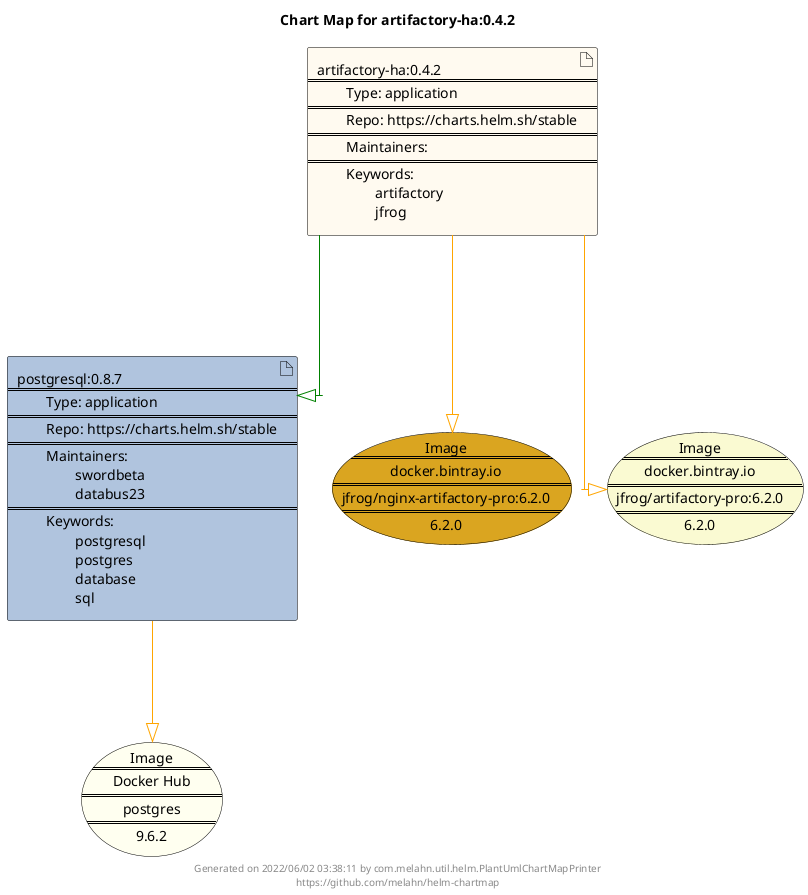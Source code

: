 @startuml
skinparam linetype ortho
skinparam backgroundColor white
skinparam usecaseBorderColor black
skinparam usecaseArrowColor LightSlateGray
skinparam artifactBorderColor black
skinparam artifactArrowColor LightSlateGray

title Chart Map for artifactory-ha:0.4.2

'There are 2 referenced Helm Charts
artifact "artifactory-ha:0.4.2\n====\n\tType: application\n====\n\tRepo: https://charts.helm.sh/stable\n====\n\tMaintainers: \n====\n\tKeywords: \n\t\tartifactory\n\t\tjfrog" as artifactory_ha_0_4_2 #FloralWhite
artifact "postgresql:0.8.7\n====\n\tType: application\n====\n\tRepo: https://charts.helm.sh/stable\n====\n\tMaintainers: \n\t\tswordbeta\n\t\tdatabus23\n====\n\tKeywords: \n\t\tpostgresql\n\t\tpostgres\n\t\tdatabase\n\t\tsql" as postgresql_0_8_7 #LightSteelBlue

'There are 3 referenced Docker Images
usecase "Image\n====\nDocker Hub\n====\npostgres\n====\n9.6.2" as postgres_9_6_2 #Ivory
usecase "Image\n====\ndocker.bintray.io\n====\njfrog/nginx-artifactory-pro:6.2.0\n====\n6.2.0" as docker_bintray_io_jfrog_nginx_artifactory_pro_6_2_0 #GoldenRod
usecase "Image\n====\ndocker.bintray.io\n====\njfrog/artifactory-pro:6.2.0\n====\n6.2.0" as docker_bintray_io_jfrog_artifactory_pro_6_2_0 #LightGoldenRodYellow

'Chart Dependencies
artifactory_ha_0_4_2--[#green]-|>postgresql_0_8_7
artifactory_ha_0_4_2--[#orange]-|>docker_bintray_io_jfrog_artifactory_pro_6_2_0
artifactory_ha_0_4_2--[#orange]-|>docker_bintray_io_jfrog_nginx_artifactory_pro_6_2_0
postgresql_0_8_7--[#orange]-|>postgres_9_6_2

center footer Generated on 2022/06/02 03:38:11 by com.melahn.util.helm.PlantUmlChartMapPrinter\nhttps://github.com/melahn/helm-chartmap
@enduml
